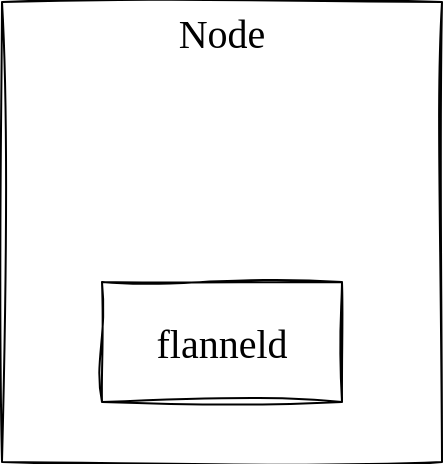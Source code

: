<mxfile version="21.4.0" type="device" pages="7">
  <diagram name="架构" id="Qq6ZzwY570p-7DFk9xJg">
    <mxGraphModel dx="1548" dy="902" grid="1" gridSize="10" guides="1" tooltips="1" connect="1" arrows="1" fold="1" page="1" pageScale="1" pageWidth="827" pageHeight="1169" math="0" shadow="0">
      <root>
        <mxCell id="0" />
        <mxCell id="1" parent="0" />
        <mxCell id="La98LX3dVYGdRkPp_nDb-3" value="" style="rounded=0;whiteSpace=wrap;html=1;sketch=1;hachureGap=4;jiggle=2;curveFitting=1;fontFamily=Lucida Console;fontSize=20;" parent="1" vertex="1">
          <mxGeometry x="300" y="290" width="220" height="230" as="geometry" />
        </mxCell>
        <mxCell id="La98LX3dVYGdRkPp_nDb-1" value="flanneld" style="rounded=0;whiteSpace=wrap;html=1;sketch=1;hachureGap=4;jiggle=2;curveFitting=1;fontFamily=Lucida Console;fontSize=20;" parent="1" vertex="1">
          <mxGeometry x="350" y="430" width="120" height="60" as="geometry" />
        </mxCell>
        <mxCell id="La98LX3dVYGdRkPp_nDb-5" value="Node" style="text;html=1;strokeColor=none;fillColor=none;align=center;verticalAlign=middle;whiteSpace=wrap;rounded=0;fontSize=20;fontFamily=Lucida Console;" parent="1" vertex="1">
          <mxGeometry x="380" y="290" width="60" height="30" as="geometry" />
        </mxCell>
      </root>
    </mxGraphModel>
  </diagram>
  <diagram id="axP8q2iL0dHuqroLyWfH" name="流程">
    <mxGraphModel dx="1290" dy="752" grid="1" gridSize="10" guides="1" tooltips="1" connect="1" arrows="1" fold="1" page="1" pageScale="1" pageWidth="827" pageHeight="1169" math="0" shadow="0">
      <root>
        <mxCell id="0" />
        <mxCell id="1" parent="0" />
        <mxCell id="VsFCqEUq7KCj-Eb5UiMd-3" value="" style="edgeStyle=orthogonalEdgeStyle;rounded=0;orthogonalLoop=1;jettySize=auto;html=1;fontFamily=Tahoma;sketch=1;curveFitting=1;jiggle=2;" edge="1" parent="1" source="Dw__mYFXAk05wQiQFMgV-1" target="Dw__mYFXAk05wQiQFMgV-2">
          <mxGeometry relative="1" as="geometry" />
        </mxCell>
        <mxCell id="Dw__mYFXAk05wQiQFMgV-1" value="&lt;font&gt;sn= newSubnetManager()&lt;/font&gt;" style="rounded=1;whiteSpace=wrap;html=1;hachureGap=4;fontFamily=Tahoma;fontSize=20;sketch=1;curveFitting=1;jiggle=2;" parent="1" vertex="1">
          <mxGeometry x="270" y="290" width="500" height="40" as="geometry" />
        </mxCell>
        <mxCell id="VsFCqEUq7KCj-Eb5UiMd-5" value="" style="edgeStyle=orthogonalEdgeStyle;rounded=0;orthogonalLoop=1;jettySize=auto;html=1;fontFamily=Tahoma;sketch=1;curveFitting=1;jiggle=2;" edge="1" parent="1" source="Dw__mYFXAk05wQiQFMgV-2" target="VsFCqEUq7KCj-Eb5UiMd-4">
          <mxGeometry relative="1" as="geometry" />
        </mxCell>
        <mxCell id="Dw__mYFXAk05wQiQFMgV-2" value="&lt;font&gt;bm = backend.NewManager(sn)&lt;/font&gt;" style="rounded=1;whiteSpace=wrap;html=1;hachureGap=4;fontFamily=Tahoma;fontSize=20;sketch=1;curveFitting=1;jiggle=2;" parent="1" vertex="1">
          <mxGeometry x="270" y="390" width="500" height="40" as="geometry" />
        </mxCell>
        <mxCell id="VsFCqEUq7KCj-Eb5UiMd-2" value="" style="edgeStyle=orthogonalEdgeStyle;rounded=0;orthogonalLoop=1;jettySize=auto;html=1;fontFamily=Tahoma;sketch=1;curveFitting=1;jiggle=2;" edge="1" parent="1" source="VsFCqEUq7KCj-Eb5UiMd-1" target="Dw__mYFXAk05wQiQFMgV-1">
          <mxGeometry relative="1" as="geometry" />
        </mxCell>
        <mxCell id="VsFCqEUq7KCj-Eb5UiMd-1" value="&lt;font&gt;main()&lt;/font&gt;" style="rounded=1;whiteSpace=wrap;html=1;hachureGap=4;fontFamily=Tahoma;fontSize=20;fillColor=#d5e8d4;strokeColor=#82b366;sketch=1;curveFitting=1;jiggle=2;" vertex="1" parent="1">
          <mxGeometry x="440" y="170" width="160" height="40" as="geometry" />
        </mxCell>
        <mxCell id="VsFCqEUq7KCj-Eb5UiMd-19" value="" style="edgeStyle=orthogonalEdgeStyle;rounded=0;orthogonalLoop=1;jettySize=auto;html=1;fontFamily=Tahoma;sketch=1;curveFitting=1;jiggle=2;" edge="1" parent="1" source="VsFCqEUq7KCj-Eb5UiMd-4" target="VsFCqEUq7KCj-Eb5UiMd-18">
          <mxGeometry relative="1" as="geometry" />
        </mxCell>
        <mxCell id="VsFCqEUq7KCj-Eb5UiMd-4" value="&lt;font&gt;be = bm.GetBackend(backendType)&lt;/font&gt;" style="rounded=1;whiteSpace=wrap;html=1;hachureGap=4;fontFamily=Tahoma;fontSize=20;sketch=1;curveFitting=1;jiggle=2;" vertex="1" parent="1">
          <mxGeometry x="270" y="510" width="500" height="40" as="geometry" />
        </mxCell>
        <mxCell id="VsFCqEUq7KCj-Eb5UiMd-21" value="" style="edgeStyle=orthogonalEdgeStyle;rounded=0;orthogonalLoop=1;jettySize=auto;html=1;dashed=1;fontFamily=Tahoma;sketch=1;curveFitting=1;jiggle=2;" edge="1" parent="1" source="VsFCqEUq7KCj-Eb5UiMd-18" target="VsFCqEUq7KCj-Eb5UiMd-20">
          <mxGeometry relative="1" as="geometry" />
        </mxCell>
        <mxCell id="VsFCqEUq7KCj-Eb5UiMd-18" value="&lt;font&gt;bn = be.RegisterNetwork(backendType)&lt;/font&gt;" style="rounded=1;whiteSpace=wrap;html=1;hachureGap=4;fontFamily=Tahoma;fontSize=20;sketch=1;curveFitting=1;jiggle=2;" vertex="1" parent="1">
          <mxGeometry x="270" y="630" width="500" height="40" as="geometry" />
        </mxCell>
        <mxCell id="VsFCqEUq7KCj-Eb5UiMd-28" value="" style="edgeStyle=orthogonalEdgeStyle;rounded=0;orthogonalLoop=1;jettySize=auto;html=1;fontFamily=Tahoma;sketch=1;curveFitting=1;jiggle=2;" edge="1" parent="1" source="VsFCqEUq7KCj-Eb5UiMd-20" target="VsFCqEUq7KCj-Eb5UiMd-27">
          <mxGeometry relative="1" as="geometry" />
        </mxCell>
        <mxCell id="VsFCqEUq7KCj-Eb5UiMd-20" value="&lt;font&gt;bn.Run()&lt;/font&gt;" style="rounded=1;whiteSpace=wrap;html=1;hachureGap=4;fontFamily=Tahoma;fontSize=20;fillColor=#dae8fc;strokeColor=#6c8ebf;sketch=1;curveFitting=1;jiggle=2;" vertex="1" parent="1">
          <mxGeometry x="270" y="750" width="500" height="40" as="geometry" />
        </mxCell>
        <mxCell id="VsFCqEUq7KCj-Eb5UiMd-27" value="&lt;font&gt;handleSubnetEvents&lt;/font&gt;" style="rounded=1;whiteSpace=wrap;html=1;hachureGap=4;fontFamily=Tahoma;fontSize=20;fillColor=#dae8fc;strokeColor=#6c8ebf;sketch=1;curveFitting=1;jiggle=2;" vertex="1" parent="1">
          <mxGeometry x="270" y="870" width="500" height="40" as="geometry" />
        </mxCell>
        <mxCell id="gCIWnBVX57ZnD2xR6ViQ-1" value="&lt;font&gt;AddARP&lt;/font&gt;" style="rounded=1;whiteSpace=wrap;html=1;hachureGap=4;fontFamily=Tahoma;fontSize=20;fillColor=#dae8fc;strokeColor=#6c8ebf;sketch=1;curveFitting=1;jiggle=2;" vertex="1" parent="1">
          <mxGeometry x="240" y="1010" width="130" height="40" as="geometry" />
        </mxCell>
        <mxCell id="YDFkUoDyODmhPxD8kvoS-1" value="&lt;font&gt;AddFDB&lt;/font&gt;" style="rounded=1;whiteSpace=wrap;html=1;hachureGap=4;fontFamily=Tahoma;fontSize=20;fillColor=#dae8fc;strokeColor=#6c8ebf;sketch=1;curveFitting=1;jiggle=2;" vertex="1" parent="1">
          <mxGeometry x="240" y="1080" width="130" height="40" as="geometry" />
        </mxCell>
        <mxCell id="iBt8P0pXyZ3PkiXTNyel-1" value="&lt;font&gt;RouteReplace&lt;/font&gt;" style="rounded=1;whiteSpace=wrap;html=1;hachureGap=4;fontFamily=Tahoma;fontSize=20;fillColor=#dae8fc;strokeColor=#6c8ebf;sketch=1;curveFitting=1;jiggle=2;" vertex="1" parent="1">
          <mxGeometry x="240" y="1150" width="130" height="40" as="geometry" />
        </mxCell>
      </root>
    </mxGraphModel>
  </diagram>
  <diagram id="jmxWDnivY7XDYvV1rQxf" name="flannel-class">
    <mxGraphModel dx="1237" dy="2372" grid="1" gridSize="10" guides="1" tooltips="1" connect="1" arrows="1" fold="1" page="1" pageScale="1" pageWidth="827" pageHeight="1169" math="0" shadow="0">
      <root>
        <mxCell id="0" />
        <mxCell id="1" parent="0" />
        <mxCell id="ZsFg8Ht5irSvjAskzNpD-1" value="" style="rounded=1;whiteSpace=wrap;html=1;fontFamily=Tahoma;fontSize=16;dashed=1;strokeWidth=2;fillColor=#f5f5f5;fontColor=#333333;strokeColor=#666666;" vertex="1" parent="1">
          <mxGeometry x="920" y="60" width="1610" height="870" as="geometry" />
        </mxCell>
        <mxCell id="ZsFg8Ht5irSvjAskzNpD-2" style="edgeStyle=orthogonalEdgeStyle;rounded=1;orthogonalLoop=1;jettySize=auto;html=1;exitX=0.5;exitY=1;exitDx=0;exitDy=0;" edge="1" parent="1" source="ZsFg8Ht5irSvjAskzNpD-4" target="ZsFg8Ht5irSvjAskzNpD-30">
          <mxGeometry relative="1" as="geometry" />
        </mxCell>
        <mxCell id="ZsFg8Ht5irSvjAskzNpD-3" value="&lt;b&gt;New&lt;/b&gt;" style="edgeLabel;html=1;align=center;verticalAlign=middle;resizable=0;points=[];rounded=1;" vertex="1" connectable="0" parent="ZsFg8Ht5irSvjAskzNpD-2">
          <mxGeometry x="-0.35" y="-1" relative="1" as="geometry">
            <mxPoint as="offset" />
          </mxGeometry>
        </mxCell>
        <mxCell id="ZsFg8Ht5irSvjAskzNpD-4" value="" style="rounded=1;whiteSpace=wrap;html=1;fontFamily=Tahoma;fontSize=16;" vertex="1" parent="1">
          <mxGeometry x="1310" y="-140" width="710" height="140" as="geometry" />
        </mxCell>
        <mxCell id="ZsFg8Ht5irSvjAskzNpD-5" value="&lt;font style=&quot;font-size: 16px;&quot;&gt;vxlan&lt;/font&gt;" style="rounded=1;whiteSpace=wrap;html=1;hachureGap=4;fontFamily=Tahoma;fontSize=16;fillColor=#dae8fc;strokeColor=#6c8ebf;" vertex="1" parent="1">
          <mxGeometry x="1360" y="-80" width="90" height="40" as="geometry" />
        </mxCell>
        <mxCell id="ZsFg8Ht5irSvjAskzNpD-6" value="&lt;font style=&quot;font-size: 16px;&quot;&gt;host-gw&lt;/font&gt;" style="rounded=1;whiteSpace=wrap;html=1;hachureGap=4;fontFamily=Tahoma;fontSize=16;fillColor=#fff2cc;strokeColor=#d6b656;" vertex="1" parent="1">
          <mxGeometry x="1539" y="-80" width="90" height="40" as="geometry" />
        </mxCell>
        <mxCell id="ZsFg8Ht5irSvjAskzNpD-7" value="&lt;font style=&quot;font-size: 16px;&quot;&gt;udp&lt;/font&gt;" style="rounded=1;whiteSpace=wrap;html=1;hachureGap=4;fontFamily=Tahoma;fontSize=16;fillColor=#f8cecc;strokeColor=#b85450;" vertex="1" parent="1">
          <mxGeometry x="1704" y="-80" width="90" height="40" as="geometry" />
        </mxCell>
        <mxCell id="ZsFg8Ht5irSvjAskzNpD-8" value="&lt;p style=&quot;margin:0px;margin-top:4px;text-align:center;&quot;&gt;&lt;i&gt;&amp;lt;&amp;lt;Interface&amp;gt;&amp;gt;&lt;/i&gt;&lt;br&gt;&lt;b&gt;Network&lt;/b&gt;&lt;/p&gt;&lt;hr size=&quot;1&quot;&gt;&lt;p style=&quot;margin:0px;margin-left:4px;&quot;&gt;+ Lease(): *lease.Lease&lt;/p&gt;&lt;p style=&quot;margin:0px;margin-left:4px;&quot;&gt;+ MTU(): int&lt;/p&gt;&lt;p style=&quot;margin:0px;margin-left:4px;&quot;&gt;&lt;span style=&quot;background-color: initial;&quot;&gt;+ Run(ctx context.Context)&lt;/span&gt;&lt;/p&gt;" style="verticalAlign=top;align=left;overflow=fill;fontSize=12;fontFamily=Tahoma;html=1;whiteSpace=wrap;rounded=1;" vertex="1" parent="1">
          <mxGeometry x="3060" y="140" width="190" height="100" as="geometry" />
        </mxCell>
        <mxCell id="ZsFg8Ht5irSvjAskzNpD-9" style="edgeStyle=orthogonalEdgeStyle;rounded=1;orthogonalLoop=1;jettySize=auto;html=1;exitX=0.5;exitY=0;exitDx=0;exitDy=0;entryX=0.5;entryY=1;entryDx=0;entryDy=0;fontFamily=Tahoma;" edge="1" parent="1" source="ZsFg8Ht5irSvjAskzNpD-11" target="ZsFg8Ht5irSvjAskzNpD-8">
          <mxGeometry relative="1" as="geometry" />
        </mxCell>
        <mxCell id="ZsFg8Ht5irSvjAskzNpD-11" value="vxlan.network" style="swimlane;fontStyle=1;align=center;verticalAlign=top;childLayout=stackLayout;horizontal=1;startSize=26;horizontalStack=0;resizeParent=1;resizeParentMax=0;resizeLast=0;collapsible=1;marginBottom=0;whiteSpace=wrap;html=1;fontFamily=Tahoma;rounded=1;" vertex="1" parent="1">
          <mxGeometry x="3030" y="490" width="250" height="138" as="geometry" />
        </mxCell>
        <mxCell id="ZsFg8Ht5irSvjAskzNpD-12" value="- dev:&amp;nbsp;vxlanDevice&lt;br&gt;-&amp;nbsp;subnetMgr: subnet.Manager&lt;br&gt;+ backend.SimpleNetwork" style="text;strokeColor=none;fillColor=none;align=left;verticalAlign=top;spacingLeft=4;spacingRight=4;overflow=hidden;rotatable=0;points=[[0,0.5],[1,0.5]];portConstraint=eastwest;whiteSpace=wrap;html=1;fontFamily=Tahoma;rounded=1;" vertex="1" parent="ZsFg8Ht5irSvjAskzNpD-11">
          <mxGeometry y="26" width="250" height="44" as="geometry" />
        </mxCell>
        <mxCell id="ZsFg8Ht5irSvjAskzNpD-13" value="" style="line;strokeWidth=1;fillColor=none;align=left;verticalAlign=middle;spacingTop=-1;spacingLeft=3;spacingRight=3;rotatable=0;labelPosition=right;points=[];portConstraint=eastwest;strokeColor=inherit;fontFamily=Tahoma;rounded=1;" vertex="1" parent="ZsFg8Ht5irSvjAskzNpD-11">
          <mxGeometry y="70" width="250" height="8" as="geometry" />
        </mxCell>
        <mxCell id="ZsFg8Ht5irSvjAskzNpD-14" value="-&amp;nbsp;handleSubnetEvents()" style="text;strokeColor=none;fillColor=none;align=left;verticalAlign=top;spacingLeft=4;spacingRight=4;overflow=hidden;rotatable=0;points=[[0,0.5],[1,0.5]];portConstraint=eastwest;whiteSpace=wrap;html=1;fontFamily=Tahoma;rounded=1;" vertex="1" parent="ZsFg8Ht5irSvjAskzNpD-11">
          <mxGeometry y="78" width="250" height="60" as="geometry" />
        </mxCell>
        <mxCell id="ZsFg8Ht5irSvjAskzNpD-15" value="&lt;b style=&quot;font-size: 16px;&quot;&gt;constructor =&amp;nbsp;&lt;/b&gt;map[string]BackendCtor" style="text;html=1;strokeColor=none;fillColor=none;align=center;verticalAlign=middle;whiteSpace=wrap;rounded=1;fontFamily=Tahoma;fontSize=16;" vertex="1" parent="1">
          <mxGeometry x="1515" y="-130" width="330" height="30" as="geometry" />
        </mxCell>
        <mxCell id="ZsFg8Ht5irSvjAskzNpD-16" value="&lt;p style=&quot;margin:0px;margin-top:4px;text-align:center;&quot;&gt;&lt;i&gt;&amp;lt;&amp;lt;Interface&amp;gt;&amp;gt;&lt;/i&gt;&lt;br&gt;&lt;b&gt;subnet.Manager&lt;/b&gt;&lt;/p&gt;&lt;hr size=&quot;1&quot;&gt;&lt;p style=&quot;margin:0px;margin-left:4px;&quot;&gt;+ WatchLease(receiver []chan)&lt;/p&gt;&lt;p style=&quot;margin:0px;margin-left:4px;&quot;&gt;+ WatchLeases(receiver []chan)&lt;/p&gt;" style="verticalAlign=top;align=left;overflow=fill;fontSize=12;fontFamily=Tahoma;html=1;whiteSpace=wrap;rounded=1;" vertex="1" parent="1">
          <mxGeometry x="1615" y="520" width="260" height="100" as="geometry" />
        </mxCell>
        <mxCell id="ZsFg8Ht5irSvjAskzNpD-17" style="edgeStyle=orthogonalEdgeStyle;rounded=1;orthogonalLoop=1;jettySize=auto;html=1;exitX=0.5;exitY=0;exitDx=0;exitDy=0;entryX=0.5;entryY=1;entryDx=0;entryDy=0;" edge="1" parent="1" source="ZsFg8Ht5irSvjAskzNpD-18" target="ZsFg8Ht5irSvjAskzNpD-16">
          <mxGeometry relative="1" as="geometry" />
        </mxCell>
        <mxCell id="ZsFg8Ht5irSvjAskzNpD-18" value="LocalManager" style="swimlane;fontStyle=1;align=center;verticalAlign=top;childLayout=stackLayout;horizontal=1;startSize=26;horizontalStack=0;resizeParent=1;resizeParentMax=0;resizeLast=0;collapsible=1;marginBottom=0;whiteSpace=wrap;html=1;fontFamily=Tahoma;rounded=1;" vertex="1" parent="1">
          <mxGeometry x="1450" y="700" width="250" height="138" as="geometry" />
        </mxCell>
        <mxCell id="ZsFg8Ht5irSvjAskzNpD-19" value="- dev:&amp;nbsp;vxlanDevice&lt;br&gt;-&amp;nbsp;subnetMgr: subnet.Manager" style="text;strokeColor=none;fillColor=none;align=left;verticalAlign=top;spacingLeft=4;spacingRight=4;overflow=hidden;rotatable=0;points=[[0,0.5],[1,0.5]];portConstraint=eastwest;whiteSpace=wrap;html=1;fontFamily=Tahoma;rounded=1;" vertex="1" parent="ZsFg8Ht5irSvjAskzNpD-18">
          <mxGeometry y="26" width="250" height="44" as="geometry" />
        </mxCell>
        <mxCell id="ZsFg8Ht5irSvjAskzNpD-20" value="" style="line;strokeWidth=1;fillColor=none;align=left;verticalAlign=middle;spacingTop=-1;spacingLeft=3;spacingRight=3;rotatable=0;labelPosition=right;points=[];portConstraint=eastwest;strokeColor=inherit;fontFamily=Tahoma;rounded=1;" vertex="1" parent="ZsFg8Ht5irSvjAskzNpD-18">
          <mxGeometry y="70" width="250" height="8" as="geometry" />
        </mxCell>
        <mxCell id="ZsFg8Ht5irSvjAskzNpD-21" value="-&amp;nbsp;handleSubnetEvents()" style="text;strokeColor=none;fillColor=none;align=left;verticalAlign=top;spacingLeft=4;spacingRight=4;overflow=hidden;rotatable=0;points=[[0,0.5],[1,0.5]];portConstraint=eastwest;whiteSpace=wrap;html=1;fontFamily=Tahoma;rounded=1;" vertex="1" parent="ZsFg8Ht5irSvjAskzNpD-18">
          <mxGeometry y="78" width="250" height="60" as="geometry" />
        </mxCell>
        <mxCell id="ZsFg8Ht5irSvjAskzNpD-22" style="edgeStyle=orthogonalEdgeStyle;rounded=1;orthogonalLoop=1;jettySize=auto;html=1;exitX=0.5;exitY=0;exitDx=0;exitDy=0;" edge="1" parent="1" source="ZsFg8Ht5irSvjAskzNpD-23">
          <mxGeometry relative="1" as="geometry">
            <mxPoint x="1745" y="620" as="targetPoint" />
          </mxGeometry>
        </mxCell>
        <mxCell id="ZsFg8Ht5irSvjAskzNpD-23" value="kubeSubnetManager" style="swimlane;fontStyle=1;align=center;verticalAlign=top;childLayout=stackLayout;horizontal=1;startSize=26;horizontalStack=0;resizeParent=1;resizeParentMax=0;resizeLast=0;collapsible=1;marginBottom=0;whiteSpace=wrap;html=1;fontFamily=Tahoma;rounded=1;" vertex="1" parent="1">
          <mxGeometry x="1785" y="700" width="250" height="138" as="geometry" />
        </mxCell>
        <mxCell id="ZsFg8Ht5irSvjAskzNpD-24" value="- dev:&amp;nbsp;vxlanDevice&lt;br&gt;-&amp;nbsp;subnetMgr: subnet.Manager" style="text;strokeColor=none;fillColor=none;align=left;verticalAlign=top;spacingLeft=4;spacingRight=4;overflow=hidden;rotatable=0;points=[[0,0.5],[1,0.5]];portConstraint=eastwest;whiteSpace=wrap;html=1;fontFamily=Tahoma;rounded=1;" vertex="1" parent="ZsFg8Ht5irSvjAskzNpD-23">
          <mxGeometry y="26" width="250" height="44" as="geometry" />
        </mxCell>
        <mxCell id="ZsFg8Ht5irSvjAskzNpD-25" value="" style="line;strokeWidth=1;fillColor=none;align=left;verticalAlign=middle;spacingTop=-1;spacingLeft=3;spacingRight=3;rotatable=0;labelPosition=right;points=[];portConstraint=eastwest;strokeColor=inherit;fontFamily=Tahoma;rounded=1;" vertex="1" parent="ZsFg8Ht5irSvjAskzNpD-23">
          <mxGeometry y="70" width="250" height="8" as="geometry" />
        </mxCell>
        <mxCell id="ZsFg8Ht5irSvjAskzNpD-26" value="-&amp;nbsp;handleSubnetEvents()" style="text;strokeColor=none;fillColor=none;align=left;verticalAlign=top;spacingLeft=4;spacingRight=4;overflow=hidden;rotatable=0;points=[[0,0.5],[1,0.5]];portConstraint=eastwest;whiteSpace=wrap;html=1;fontFamily=Tahoma;rounded=1;" vertex="1" parent="ZsFg8Ht5irSvjAskzNpD-23">
          <mxGeometry y="78" width="250" height="60" as="geometry" />
        </mxCell>
        <mxCell id="ZsFg8Ht5irSvjAskzNpD-27" style="edgeStyle=orthogonalEdgeStyle;rounded=1;orthogonalLoop=1;jettySize=auto;html=1;exitX=1;exitY=0.75;exitDx=0;exitDy=0;entryX=0;entryY=0.25;entryDx=0;entryDy=0;" edge="1" parent="1" source="ZsFg8Ht5irSvjAskzNpD-30" target="ZsFg8Ht5irSvjAskzNpD-8">
          <mxGeometry relative="1" as="geometry" />
        </mxCell>
        <mxCell id="ZsFg8Ht5irSvjAskzNpD-28" value="&lt;b&gt;&lt;font style=&quot;font-size: 14px;&quot;&gt;RegisterNetwork 实例出真正处理网络的后端&lt;/font&gt;&lt;/b&gt;" style="edgeLabel;html=1;align=center;verticalAlign=middle;resizable=0;points=[];rounded=1;" vertex="1" connectable="0" parent="ZsFg8Ht5irSvjAskzNpD-27">
          <mxGeometry x="-0.051" y="-1" relative="1" as="geometry">
            <mxPoint as="offset" />
          </mxGeometry>
        </mxCell>
        <mxCell id="ZsFg8Ht5irSvjAskzNpD-29" value="&lt;b&gt;&lt;font style=&quot;font-size: 16px;&quot;&gt;监听Node节点变化，获取全量及增量的事件&lt;/font&gt;&lt;/b&gt;" style="edgeLabel;html=1;align=center;verticalAlign=middle;resizable=0;points=[];rounded=1;" vertex="1" connectable="0" parent="ZsFg8Ht5irSvjAskzNpD-27">
          <mxGeometry x="-0.051" y="-1" relative="1" as="geometry">
            <mxPoint x="-626" y="739" as="offset" />
          </mxGeometry>
        </mxCell>
        <mxCell id="ZsFg8Ht5irSvjAskzNpD-30" value="&lt;p style=&quot;margin:0px;margin-top:4px;text-align:center;&quot;&gt;&lt;i&gt;&amp;lt;&amp;lt;Interface&amp;gt;&amp;gt;&lt;/i&gt;&lt;br&gt;&lt;b&gt;backend.Backend&lt;/b&gt;&lt;/p&gt;&lt;hr size=&quot;1&quot;&gt;&lt;p style=&quot;margin:0px;margin-left:4px;&quot;&gt;+ RegisterNetwork(ctx context.Context, wg *sync.WaitGroup, config *subnet.Config) (Network, error)&lt;br&gt;&lt;/p&gt;" style="verticalAlign=top;align=left;overflow=fill;fontSize=12;fontFamily=Tahoma;html=1;whiteSpace=wrap;rounded=1;" vertex="1" parent="1">
          <mxGeometry x="1384" y="100" width="560" height="80" as="geometry" />
        </mxCell>
        <mxCell id="ZsFg8Ht5irSvjAskzNpD-31" style="edgeStyle=orthogonalEdgeStyle;rounded=1;orthogonalLoop=1;jettySize=auto;html=1;exitX=0.5;exitY=0;exitDx=0;exitDy=0;entryX=0.5;entryY=1;entryDx=0;entryDy=0;" edge="1" parent="1" source="ZsFg8Ht5irSvjAskzNpD-32" target="ZsFg8Ht5irSvjAskzNpD-30">
          <mxGeometry relative="1" as="geometry" />
        </mxCell>
        <mxCell id="ZsFg8Ht5irSvjAskzNpD-32" value="VXLANBackend" style="swimlane;fontStyle=1;align=center;verticalAlign=top;childLayout=stackLayout;horizontal=1;startSize=26;horizontalStack=0;resizeParent=1;resizeParentMax=0;resizeLast=0;collapsible=1;marginBottom=0;whiteSpace=wrap;html=1;fontFamily=Tahoma;fillColor=#dae8fc;strokeColor=#6c8ebf;rounded=1;" vertex="1" parent="1">
          <mxGeometry x="1060" y="260" width="250" height="110" as="geometry" />
        </mxCell>
        <mxCell id="ZsFg8Ht5irSvjAskzNpD-33" value="&lt;div&gt;- subnetMgr : subnet.Manager&lt;/div&gt;&lt;div&gt;- extIface :&amp;nbsp; *backend.ExternalInterface&lt;/div&gt;" style="text;strokeColor=none;fillColor=none;align=left;verticalAlign=top;spacingLeft=4;spacingRight=4;overflow=hidden;rotatable=0;points=[[0,0.5],[1,0.5]];portConstraint=eastwest;whiteSpace=wrap;html=1;fontFamily=Tahoma;rounded=1;" vertex="1" parent="ZsFg8Ht5irSvjAskzNpD-32">
          <mxGeometry y="26" width="250" height="44" as="geometry" />
        </mxCell>
        <mxCell id="ZsFg8Ht5irSvjAskzNpD-34" value="" style="line;strokeWidth=1;fillColor=none;align=left;verticalAlign=middle;spacingTop=-1;spacingLeft=3;spacingRight=3;rotatable=0;labelPosition=right;points=[];portConstraint=eastwest;strokeColor=inherit;fontFamily=Tahoma;rounded=1;" vertex="1" parent="ZsFg8Ht5irSvjAskzNpD-32">
          <mxGeometry y="70" width="250" height="8" as="geometry" />
        </mxCell>
        <mxCell id="ZsFg8Ht5irSvjAskzNpD-35" value="+ RegisterNetwork()" style="text;strokeColor=none;fillColor=none;align=left;verticalAlign=top;spacingLeft=4;spacingRight=4;overflow=hidden;rotatable=0;points=[[0,0.5],[1,0.5]];portConstraint=eastwest;whiteSpace=wrap;html=1;fontFamily=Tahoma;rounded=1;" vertex="1" parent="ZsFg8Ht5irSvjAskzNpD-32">
          <mxGeometry y="78" width="250" height="32" as="geometry" />
        </mxCell>
        <mxCell id="ZsFg8Ht5irSvjAskzNpD-36" style="edgeStyle=orthogonalEdgeStyle;rounded=1;orthogonalLoop=1;jettySize=auto;html=1;exitX=0.5;exitY=0;exitDx=0;exitDy=0;entryX=0.5;entryY=1;entryDx=0;entryDy=0;" edge="1" parent="1" source="ZsFg8Ht5irSvjAskzNpD-37" target="ZsFg8Ht5irSvjAskzNpD-30">
          <mxGeometry relative="1" as="geometry" />
        </mxCell>
        <mxCell id="ZsFg8Ht5irSvjAskzNpD-37" value="HostgwBackend" style="swimlane;fontStyle=1;align=center;verticalAlign=top;childLayout=stackLayout;horizontal=1;startSize=26;horizontalStack=0;resizeParent=1;resizeParentMax=0;resizeLast=0;collapsible=1;marginBottom=0;whiteSpace=wrap;html=1;fontFamily=Tahoma;fillColor=#fff2cc;strokeColor=#d6b656;rounded=1;" vertex="1" parent="1">
          <mxGeometry x="1414" y="260" width="250" height="110" as="geometry" />
        </mxCell>
        <mxCell id="ZsFg8Ht5irSvjAskzNpD-38" value="&lt;div&gt;- subnetMgr : subnet.Manager&lt;/div&gt;&lt;div&gt;- extIface :&amp;nbsp; *backend.ExternalInterface&lt;/div&gt;" style="text;strokeColor=none;fillColor=none;align=left;verticalAlign=top;spacingLeft=4;spacingRight=4;overflow=hidden;rotatable=0;points=[[0,0.5],[1,0.5]];portConstraint=eastwest;whiteSpace=wrap;html=1;fontFamily=Tahoma;rounded=1;" vertex="1" parent="ZsFg8Ht5irSvjAskzNpD-37">
          <mxGeometry y="26" width="250" height="44" as="geometry" />
        </mxCell>
        <mxCell id="ZsFg8Ht5irSvjAskzNpD-39" value="" style="line;strokeWidth=1;fillColor=none;align=left;verticalAlign=middle;spacingTop=-1;spacingLeft=3;spacingRight=3;rotatable=0;labelPosition=right;points=[];portConstraint=eastwest;strokeColor=inherit;fontFamily=Tahoma;rounded=1;" vertex="1" parent="ZsFg8Ht5irSvjAskzNpD-37">
          <mxGeometry y="70" width="250" height="8" as="geometry" />
        </mxCell>
        <mxCell id="ZsFg8Ht5irSvjAskzNpD-40" value="+ RegisterNetwork()" style="text;strokeColor=none;fillColor=none;align=left;verticalAlign=top;spacingLeft=4;spacingRight=4;overflow=hidden;rotatable=0;points=[[0,0.5],[1,0.5]];portConstraint=eastwest;whiteSpace=wrap;html=1;fontFamily=Tahoma;rounded=1;" vertex="1" parent="ZsFg8Ht5irSvjAskzNpD-37">
          <mxGeometry y="78" width="250" height="32" as="geometry" />
        </mxCell>
        <mxCell id="ZsFg8Ht5irSvjAskzNpD-41" style="edgeStyle=orthogonalEdgeStyle;rounded=1;orthogonalLoop=1;jettySize=auto;html=1;exitX=0.5;exitY=0;exitDx=0;exitDy=0;entryX=0.5;entryY=1;entryDx=0;entryDy=0;" edge="1" parent="1" source="ZsFg8Ht5irSvjAskzNpD-42" target="ZsFg8Ht5irSvjAskzNpD-30">
          <mxGeometry relative="1" as="geometry" />
        </mxCell>
        <mxCell id="ZsFg8Ht5irSvjAskzNpD-42" value="UdpBackend" style="swimlane;fontStyle=1;align=center;verticalAlign=top;childLayout=stackLayout;horizontal=1;startSize=26;horizontalStack=0;resizeParent=1;resizeParentMax=0;resizeLast=0;collapsible=1;marginBottom=0;whiteSpace=wrap;html=1;fontFamily=Tahoma;fillColor=#f8cecc;strokeColor=#b85450;rounded=1;" vertex="1" parent="1">
          <mxGeometry x="1724" y="260" width="250" height="110" as="geometry" />
        </mxCell>
        <mxCell id="ZsFg8Ht5irSvjAskzNpD-43" value="&lt;div&gt;- subnetMgr : subnet.Manager&lt;/div&gt;&lt;div&gt;- extIface :&amp;nbsp; *backend.ExternalInterface&lt;/div&gt;" style="text;strokeColor=none;fillColor=none;align=left;verticalAlign=top;spacingLeft=4;spacingRight=4;overflow=hidden;rotatable=0;points=[[0,0.5],[1,0.5]];portConstraint=eastwest;whiteSpace=wrap;html=1;fontFamily=Tahoma;rounded=1;" vertex="1" parent="ZsFg8Ht5irSvjAskzNpD-42">
          <mxGeometry y="26" width="250" height="44" as="geometry" />
        </mxCell>
        <mxCell id="ZsFg8Ht5irSvjAskzNpD-44" value="" style="line;strokeWidth=1;fillColor=none;align=left;verticalAlign=middle;spacingTop=-1;spacingLeft=3;spacingRight=3;rotatable=0;labelPosition=right;points=[];portConstraint=eastwest;strokeColor=inherit;fontFamily=Tahoma;rounded=1;" vertex="1" parent="ZsFg8Ht5irSvjAskzNpD-42">
          <mxGeometry y="70" width="250" height="8" as="geometry" />
        </mxCell>
        <mxCell id="ZsFg8Ht5irSvjAskzNpD-45" value="+ RegisterNetwork()" style="text;strokeColor=none;fillColor=none;align=left;verticalAlign=top;spacingLeft=4;spacingRight=4;overflow=hidden;rotatable=0;points=[[0,0.5],[1,0.5]];portConstraint=eastwest;whiteSpace=wrap;html=1;fontFamily=Tahoma;rounded=1;" vertex="1" parent="ZsFg8Ht5irSvjAskzNpD-42">
          <mxGeometry y="78" width="250" height="32" as="geometry" />
        </mxCell>
        <mxCell id="ZsFg8Ht5irSvjAskzNpD-46" style="edgeStyle=orthogonalEdgeStyle;rounded=1;orthogonalLoop=1;jettySize=auto;html=1;exitX=0.5;exitY=0;exitDx=0;exitDy=0;entryX=0.5;entryY=1;entryDx=0;entryDy=0;" edge="1" parent="1" source="ZsFg8Ht5irSvjAskzNpD-48" target="ZsFg8Ht5irSvjAskzNpD-30">
          <mxGeometry relative="1" as="geometry" />
        </mxCell>
        <mxCell id="ZsFg8Ht5irSvjAskzNpD-47" value="implement" style="edgeLabel;html=1;align=center;verticalAlign=middle;resizable=0;points=[];rounded=1;" vertex="1" connectable="0" parent="ZsFg8Ht5irSvjAskzNpD-46">
          <mxGeometry x="0.882" y="-2" relative="1" as="geometry">
            <mxPoint as="offset" />
          </mxGeometry>
        </mxCell>
        <mxCell id="ZsFg8Ht5irSvjAskzNpD-48" value="TencentVpcBackend" style="swimlane;fontStyle=1;align=center;verticalAlign=top;childLayout=stackLayout;horizontal=1;startSize=26;horizontalStack=0;resizeParent=1;resizeParentMax=0;resizeLast=0;collapsible=1;marginBottom=0;whiteSpace=wrap;html=1;fontFamily=Tahoma;fillColor=#e1d5e7;strokeColor=#9673a6;rounded=1;" vertex="1" parent="1">
          <mxGeometry x="2100" y="260" width="250" height="110" as="geometry" />
        </mxCell>
        <mxCell id="ZsFg8Ht5irSvjAskzNpD-49" value="&lt;div&gt;- subnetMgr : subnet.Manager&lt;/div&gt;&lt;div&gt;- extIface :&amp;nbsp; *backend.ExternalInterface&lt;/div&gt;" style="text;strokeColor=none;fillColor=none;align=left;verticalAlign=top;spacingLeft=4;spacingRight=4;overflow=hidden;rotatable=0;points=[[0,0.5],[1,0.5]];portConstraint=eastwest;whiteSpace=wrap;html=1;fontFamily=Tahoma;rounded=1;" vertex="1" parent="ZsFg8Ht5irSvjAskzNpD-48">
          <mxGeometry y="26" width="250" height="44" as="geometry" />
        </mxCell>
        <mxCell id="ZsFg8Ht5irSvjAskzNpD-50" value="" style="line;strokeWidth=1;fillColor=none;align=left;verticalAlign=middle;spacingTop=-1;spacingLeft=3;spacingRight=3;rotatable=0;labelPosition=right;points=[];portConstraint=eastwest;strokeColor=inherit;fontFamily=Tahoma;rounded=1;" vertex="1" parent="ZsFg8Ht5irSvjAskzNpD-48">
          <mxGeometry y="70" width="250" height="8" as="geometry" />
        </mxCell>
        <mxCell id="ZsFg8Ht5irSvjAskzNpD-51" value="+ RegisterNetwork()" style="text;strokeColor=none;fillColor=none;align=left;verticalAlign=top;spacingLeft=4;spacingRight=4;overflow=hidden;rotatable=0;points=[[0,0.5],[1,0.5]];portConstraint=eastwest;whiteSpace=wrap;html=1;fontFamily=Tahoma;rounded=1;" vertex="1" parent="ZsFg8Ht5irSvjAskzNpD-48">
          <mxGeometry y="78" width="250" height="32" as="geometry" />
        </mxCell>
        <mxCell id="ZsFg8Ht5irSvjAskzNpD-52" style="edgeStyle=orthogonalEdgeStyle;rounded=1;orthogonalLoop=1;jettySize=auto;html=1;exitX=0.5;exitY=1;exitDx=0;exitDy=0;entryX=0.5;entryY=0;entryDx=0;entryDy=0;" edge="1" parent="1" source="ZsFg8Ht5irSvjAskzNpD-53" target="ZsFg8Ht5irSvjAskzNpD-4">
          <mxGeometry relative="1" as="geometry" />
        </mxCell>
        <mxCell id="ZsFg8Ht5irSvjAskzNpD-53" value="&lt;p style=&quot;margin:0px;margin-top:4px;text-align:center;&quot;&gt;&lt;i&gt;&amp;lt;&amp;lt;Interface&amp;gt;&amp;gt;&lt;/i&gt;&lt;br&gt;&lt;b&gt;backend.Manager&lt;/b&gt;&lt;/p&gt;&lt;hr size=&quot;1&quot;&gt;&lt;p style=&quot;margin:0px;margin-left:4px;&quot;&gt;+ GetBackend(backendType string) (Backend, error)&lt;br&gt;&lt;/p&gt;" style="verticalAlign=top;align=left;overflow=fill;fontSize=12;fontFamily=Tahoma;html=1;whiteSpace=wrap;rounded=1;" vertex="1" parent="1">
          <mxGeometry x="1515" y="-290" width="300" height="80" as="geometry" />
        </mxCell>
        <mxCell id="ZsFg8Ht5irSvjAskzNpD-54" value="&lt;font style=&quot;font-size: 16px;&quot;&gt;tencent-vpc&lt;/font&gt;" style="rounded=1;whiteSpace=wrap;html=1;hachureGap=4;fontFamily=Tahoma;fontSize=16;fillColor=#e1d5e7;strokeColor=#9673a6;" vertex="1" parent="1">
          <mxGeometry x="1874" y="-80" width="90" height="40" as="geometry" />
        </mxCell>
        <mxCell id="ZsFg8Ht5irSvjAskzNpD-55" style="edgeStyle=orthogonalEdgeStyle;rounded=1;orthogonalLoop=1;jettySize=auto;html=1;exitX=0;exitY=0.5;exitDx=0;exitDy=0;entryX=0;entryY=0.25;entryDx=0;entryDy=0;" edge="1" parent="1" source="ZsFg8Ht5irSvjAskzNpD-33" target="ZsFg8Ht5irSvjAskzNpD-16">
          <mxGeometry relative="1" as="geometry">
            <Array as="points">
              <mxPoint x="1010" y="308" />
              <mxPoint x="1010" y="545" />
            </Array>
          </mxGeometry>
        </mxCell>
        <mxCell id="ZsFg8Ht5irSvjAskzNpD-56" value="use" style="edgeLabel;html=1;align=center;verticalAlign=middle;resizable=0;points=[];rounded=1;" vertex="1" connectable="0" parent="ZsFg8Ht5irSvjAskzNpD-55">
          <mxGeometry x="-0.749" y="3" relative="1" as="geometry">
            <mxPoint as="offset" />
          </mxGeometry>
        </mxCell>
        <mxCell id="ZsFg8Ht5irSvjAskzNpD-57" style="edgeStyle=orthogonalEdgeStyle;rounded=1;orthogonalLoop=1;jettySize=auto;html=1;exitX=0;exitY=0.5;exitDx=0;exitDy=0;" edge="1" parent="1" source="ZsFg8Ht5irSvjAskzNpD-38" target="ZsFg8Ht5irSvjAskzNpD-16">
          <mxGeometry relative="1" as="geometry" />
        </mxCell>
        <mxCell id="ZsFg8Ht5irSvjAskzNpD-58" value="use" style="edgeLabel;html=1;align=center;verticalAlign=middle;resizable=0;points=[];rounded=1;" vertex="1" connectable="0" parent="ZsFg8Ht5irSvjAskzNpD-57">
          <mxGeometry x="-0.777" relative="1" as="geometry">
            <mxPoint as="offset" />
          </mxGeometry>
        </mxCell>
        <mxCell id="ZsFg8Ht5irSvjAskzNpD-59" style="edgeStyle=orthogonalEdgeStyle;rounded=1;orthogonalLoop=1;jettySize=auto;html=1;exitX=1;exitY=0.5;exitDx=0;exitDy=0;entryX=0.5;entryY=0;entryDx=0;entryDy=0;" edge="1" parent="1" source="ZsFg8Ht5irSvjAskzNpD-43" target="ZsFg8Ht5irSvjAskzNpD-16">
          <mxGeometry relative="1" as="geometry">
            <Array as="points">
              <mxPoint x="2010" y="308" />
              <mxPoint x="2010" y="425" />
              <mxPoint x="1745" y="425" />
            </Array>
          </mxGeometry>
        </mxCell>
        <mxCell id="ZsFg8Ht5irSvjAskzNpD-60" value="use" style="edgeLabel;html=1;align=center;verticalAlign=middle;resizable=0;points=[];rounded=1;" vertex="1" connectable="0" parent="ZsFg8Ht5irSvjAskzNpD-59">
          <mxGeometry x="-0.736" y="1" relative="1" as="geometry">
            <mxPoint as="offset" />
          </mxGeometry>
        </mxCell>
        <mxCell id="ZsFg8Ht5irSvjAskzNpD-61" style="edgeStyle=orthogonalEdgeStyle;rounded=1;orthogonalLoop=1;jettySize=auto;html=1;exitX=1;exitY=0.5;exitDx=0;exitDy=0;entryX=1;entryY=0.25;entryDx=0;entryDy=0;" edge="1" parent="1" source="ZsFg8Ht5irSvjAskzNpD-49" target="ZsFg8Ht5irSvjAskzNpD-16">
          <mxGeometry relative="1" as="geometry" />
        </mxCell>
        <mxCell id="ZsFg8Ht5irSvjAskzNpD-62" value="use" style="edgeLabel;html=1;align=center;verticalAlign=middle;resizable=0;points=[];rounded=1;" vertex="1" connectable="0" parent="ZsFg8Ht5irSvjAskzNpD-61">
          <mxGeometry x="-0.859" y="3" relative="1" as="geometry">
            <mxPoint as="offset" />
          </mxGeometry>
        </mxCell>
        <mxCell id="tJ1Du9wvxMG25DGcQ_pc-3" style="edgeStyle=orthogonalEdgeStyle;rounded=1;hachureGap=4;orthogonalLoop=1;jettySize=auto;html=1;exitX=0.5;exitY=0;exitDx=0;exitDy=0;fontFamily=Architects Daughter;fontSource=https%3A%2F%2Ffonts.googleapis.com%2Fcss%3Ffamily%3DArchitects%2BDaughter;fontSize=16;" edge="1" parent="1" source="ZsFg8Ht5irSvjAskzNpD-63" target="ZsFg8Ht5irSvjAskzNpD-8">
          <mxGeometry relative="1" as="geometry" />
        </mxCell>
        <mxCell id="ZsFg8Ht5irSvjAskzNpD-63" value="backend.SimpleNetwork" style="swimlane;fontStyle=1;align=center;verticalAlign=top;childLayout=stackLayout;horizontal=1;startSize=26;horizontalStack=0;resizeParent=1;resizeParentMax=0;resizeLast=0;collapsible=1;marginBottom=0;whiteSpace=wrap;html=1;fontFamily=Tahoma;rounded=1;" vertex="1" parent="1">
          <mxGeometry x="2700" y="490" width="250" height="78" as="geometry" />
        </mxCell>
        <mxCell id="ZsFg8Ht5irSvjAskzNpD-64" value="&lt;div&gt;&lt;span style=&quot;white-space: pre;&quot;&gt;+ &lt;/span&gt;SubnetLease *lease.Lease&lt;/div&gt;&lt;div&gt;&lt;span style=&quot;&quot;&gt;&lt;span style=&quot;white-space: pre;&quot;&gt;+ &lt;/span&gt;&lt;/span&gt;ExtIface&amp;nbsp; &amp;nbsp; *ExternalInterface&lt;/div&gt;" style="text;strokeColor=none;fillColor=none;align=left;verticalAlign=top;spacingLeft=4;spacingRight=4;overflow=hidden;rotatable=0;points=[[0,0.5],[1,0.5]];portConstraint=eastwest;whiteSpace=wrap;html=1;fontFamily=Tahoma;rounded=1;" vertex="1" parent="ZsFg8Ht5irSvjAskzNpD-63">
          <mxGeometry y="26" width="250" height="44" as="geometry" />
        </mxCell>
        <mxCell id="ZsFg8Ht5irSvjAskzNpD-65" value="" style="line;strokeWidth=1;fillColor=none;align=left;verticalAlign=middle;spacingTop=-1;spacingLeft=3;spacingRight=3;rotatable=0;labelPosition=right;points=[];portConstraint=eastwest;strokeColor=inherit;fontFamily=Tahoma;rounded=1;" vertex="1" parent="ZsFg8Ht5irSvjAskzNpD-63">
          <mxGeometry y="70" width="250" height="8" as="geometry" />
        </mxCell>
        <mxCell id="tJ1Du9wvxMG25DGcQ_pc-1" style="edgeStyle=orthogonalEdgeStyle;rounded=1;hachureGap=4;orthogonalLoop=1;jettySize=auto;html=1;exitX=0.5;exitY=0;exitDx=0;exitDy=0;fontFamily=Architects Daughter;fontSource=https%3A%2F%2Ffonts.googleapis.com%2Fcss%3Ffamily%3DArchitects%2BDaughter;fontSize=16;" edge="1" parent="1" source="ZsFg8Ht5irSvjAskzNpD-66" target="ZsFg8Ht5irSvjAskzNpD-8">
          <mxGeometry relative="1" as="geometry" />
        </mxCell>
        <mxCell id="ZsFg8Ht5irSvjAskzNpD-66" value="backend.RouteNetwork" style="swimlane;fontStyle=1;align=center;verticalAlign=top;childLayout=stackLayout;horizontal=1;startSize=26;horizontalStack=0;resizeParent=1;resizeParentMax=0;resizeLast=0;collapsible=1;marginBottom=0;whiteSpace=wrap;html=1;fontFamily=Tahoma;rounded=1;" vertex="1" parent="1">
          <mxGeometry x="3320" y="490" width="250" height="138" as="geometry" />
        </mxCell>
        <mxCell id="ZsFg8Ht5irSvjAskzNpD-67" value="+&amp;nbsp;backend.SimpleNetwork" style="text;strokeColor=none;fillColor=none;align=left;verticalAlign=top;spacingLeft=4;spacingRight=4;overflow=hidden;rotatable=0;points=[[0,0.5],[1,0.5]];portConstraint=eastwest;whiteSpace=wrap;html=1;fontFamily=Tahoma;rounded=1;" vertex="1" parent="ZsFg8Ht5irSvjAskzNpD-66">
          <mxGeometry y="26" width="250" height="44" as="geometry" />
        </mxCell>
        <mxCell id="ZsFg8Ht5irSvjAskzNpD-68" value="" style="line;strokeWidth=1;fillColor=none;align=left;verticalAlign=middle;spacingTop=-1;spacingLeft=3;spacingRight=3;rotatable=0;labelPosition=right;points=[];portConstraint=eastwest;strokeColor=inherit;fontFamily=Tahoma;rounded=1;" vertex="1" parent="ZsFg8Ht5irSvjAskzNpD-66">
          <mxGeometry y="70" width="250" height="8" as="geometry" />
        </mxCell>
        <mxCell id="ZsFg8Ht5irSvjAskzNpD-69" value="- handleSubnetEvents(batch []lease.Event)&amp;nbsp;" style="text;strokeColor=none;fillColor=none;align=left;verticalAlign=top;spacingLeft=4;spacingRight=4;overflow=hidden;rotatable=0;points=[[0,0.5],[1,0.5]];portConstraint=eastwest;whiteSpace=wrap;html=1;fontFamily=Tahoma;rounded=1;" vertex="1" parent="ZsFg8Ht5irSvjAskzNpD-66">
          <mxGeometry y="78" width="250" height="60" as="geometry" />
        </mxCell>
        <mxCell id="tJ1Du9wvxMG25DGcQ_pc-14" style="edgeStyle=orthogonalEdgeStyle;rounded=1;orthogonalLoop=1;jettySize=auto;html=1;exitX=0.5;exitY=0;exitDx=0;exitDy=0;entryX=0.5;entryY=1;entryDx=0;entryDy=0;" edge="1" parent="1" source="tJ1Du9wvxMG25DGcQ_pc-10" target="ZsFg8Ht5irSvjAskzNpD-8">
          <mxGeometry relative="1" as="geometry" />
        </mxCell>
        <mxCell id="tJ1Du9wvxMG25DGcQ_pc-10" value="udp.network" style="swimlane;fontStyle=1;align=center;verticalAlign=top;childLayout=stackLayout;horizontal=1;startSize=26;horizontalStack=0;resizeParent=1;resizeParentMax=0;resizeLast=0;collapsible=1;marginBottom=0;whiteSpace=wrap;html=1;fontFamily=Tahoma;rounded=1;" vertex="1" parent="1">
          <mxGeometry x="3670" y="490" width="250" height="138" as="geometry" />
        </mxCell>
        <mxCell id="tJ1Du9wvxMG25DGcQ_pc-11" value="+&amp;nbsp;backend.SimpleNetwork" style="text;strokeColor=none;fillColor=none;align=left;verticalAlign=top;spacingLeft=4;spacingRight=4;overflow=hidden;rotatable=0;points=[[0,0.5],[1,0.5]];portConstraint=eastwest;whiteSpace=wrap;html=1;fontFamily=Tahoma;rounded=1;" vertex="1" parent="tJ1Du9wvxMG25DGcQ_pc-10">
          <mxGeometry y="26" width="250" height="44" as="geometry" />
        </mxCell>
        <mxCell id="tJ1Du9wvxMG25DGcQ_pc-12" value="" style="line;strokeWidth=1;fillColor=none;align=left;verticalAlign=middle;spacingTop=-1;spacingLeft=3;spacingRight=3;rotatable=0;labelPosition=right;points=[];portConstraint=eastwest;strokeColor=inherit;fontFamily=Tahoma;rounded=1;" vertex="1" parent="tJ1Du9wvxMG25DGcQ_pc-10">
          <mxGeometry y="70" width="250" height="8" as="geometry" />
        </mxCell>
        <mxCell id="tJ1Du9wvxMG25DGcQ_pc-13" value="- handleSubnetEvents(batch []lease.Event)&amp;nbsp;" style="text;strokeColor=none;fillColor=none;align=left;verticalAlign=top;spacingLeft=4;spacingRight=4;overflow=hidden;rotatable=0;points=[[0,0.5],[1,0.5]];portConstraint=eastwest;whiteSpace=wrap;html=1;fontFamily=Tahoma;rounded=1;" vertex="1" parent="tJ1Du9wvxMG25DGcQ_pc-10">
          <mxGeometry y="78" width="250" height="60" as="geometry" />
        </mxCell>
        <mxCell id="JnsDQTdMA5Eshx83TILn-1" value="LeaseWatchResult" style="swimlane;fontStyle=1;align=center;verticalAlign=top;childLayout=stackLayout;horizontal=1;startSize=26;horizontalStack=0;resizeParent=1;resizeParentMax=0;resizeLast=0;collapsible=1;marginBottom=0;whiteSpace=wrap;html=1;fontFamily=Tahoma;rounded=1;" vertex="1" parent="1">
          <mxGeometry x="4340" y="60" width="250" height="138" as="geometry" />
        </mxCell>
        <mxCell id="JnsDQTdMA5Eshx83TILn-2" value="+&amp;nbsp;backend.SimpleNetwork" style="text;strokeColor=none;fillColor=none;align=left;verticalAlign=top;spacingLeft=4;spacingRight=4;overflow=hidden;rotatable=0;points=[[0,0.5],[1,0.5]];portConstraint=eastwest;whiteSpace=wrap;html=1;fontFamily=Tahoma;rounded=1;" vertex="1" parent="JnsDQTdMA5Eshx83TILn-1">
          <mxGeometry y="26" width="250" height="44" as="geometry" />
        </mxCell>
        <mxCell id="JnsDQTdMA5Eshx83TILn-3" value="" style="line;strokeWidth=1;fillColor=none;align=left;verticalAlign=middle;spacingTop=-1;spacingLeft=3;spacingRight=3;rotatable=0;labelPosition=right;points=[];portConstraint=eastwest;strokeColor=inherit;fontFamily=Tahoma;rounded=1;" vertex="1" parent="JnsDQTdMA5Eshx83TILn-1">
          <mxGeometry y="70" width="250" height="8" as="geometry" />
        </mxCell>
        <mxCell id="JnsDQTdMA5Eshx83TILn-4" value="- handleSubnetEvents(batch []lease.Event)&amp;nbsp;" style="text;strokeColor=none;fillColor=none;align=left;verticalAlign=top;spacingLeft=4;spacingRight=4;overflow=hidden;rotatable=0;points=[[0,0.5],[1,0.5]];portConstraint=eastwest;whiteSpace=wrap;html=1;fontFamily=Tahoma;rounded=1;" vertex="1" parent="JnsDQTdMA5Eshx83TILn-1">
          <mxGeometry y="78" width="250" height="60" as="geometry" />
        </mxCell>
        <mxCell id="JnsDQTdMA5Eshx83TILn-5" value="LeaseWatcher" style="swimlane;fontStyle=1;align=center;verticalAlign=top;childLayout=stackLayout;horizontal=1;startSize=26;horizontalStack=0;resizeParent=1;resizeParentMax=0;resizeLast=0;collapsible=1;marginBottom=0;whiteSpace=wrap;html=1;fontFamily=Tahoma;rounded=1;" vertex="1" parent="1">
          <mxGeometry x="4650" y="60" width="250" height="138" as="geometry" />
        </mxCell>
        <mxCell id="JnsDQTdMA5Eshx83TILn-6" value="+&amp;nbsp;backend.SimpleNetwork" style="text;strokeColor=none;fillColor=none;align=left;verticalAlign=top;spacingLeft=4;spacingRight=4;overflow=hidden;rotatable=0;points=[[0,0.5],[1,0.5]];portConstraint=eastwest;whiteSpace=wrap;html=1;fontFamily=Tahoma;rounded=1;" vertex="1" parent="JnsDQTdMA5Eshx83TILn-5">
          <mxGeometry y="26" width="250" height="44" as="geometry" />
        </mxCell>
        <mxCell id="JnsDQTdMA5Eshx83TILn-7" value="" style="line;strokeWidth=1;fillColor=none;align=left;verticalAlign=middle;spacingTop=-1;spacingLeft=3;spacingRight=3;rotatable=0;labelPosition=right;points=[];portConstraint=eastwest;strokeColor=inherit;fontFamily=Tahoma;rounded=1;" vertex="1" parent="JnsDQTdMA5Eshx83TILn-5">
          <mxGeometry y="70" width="250" height="8" as="geometry" />
        </mxCell>
        <mxCell id="JnsDQTdMA5Eshx83TILn-8" value="- handleSubnetEvents(batch []lease.Event)&amp;nbsp;" style="text;strokeColor=none;fillColor=none;align=left;verticalAlign=top;spacingLeft=4;spacingRight=4;overflow=hidden;rotatable=0;points=[[0,0.5],[1,0.5]];portConstraint=eastwest;whiteSpace=wrap;html=1;fontFamily=Tahoma;rounded=1;" vertex="1" parent="JnsDQTdMA5Eshx83TILn-5">
          <mxGeometry y="78" width="250" height="60" as="geometry" />
        </mxCell>
      </root>
    </mxGraphModel>
  </diagram>
  <diagram id="_W_GEQyX_JPNjZYmSwqm" name="flannel-vxlan-hostgw">
    <mxGraphModel dx="4469" dy="1640" grid="1" gridSize="10" guides="1" tooltips="1" connect="1" arrows="1" fold="1" page="1" pageScale="1" pageWidth="827" pageHeight="1169" math="0" shadow="0">
      <root>
        <mxCell id="0" />
        <mxCell id="1" parent="0" />
        <mxCell id="tdLR9i3-rnoTSDek9Su5-14" value="" style="edgeStyle=orthogonalEdgeStyle;rounded=0;orthogonalLoop=1;jettySize=auto;html=1;fontSize=14;" edge="1" parent="1" source="tdLR9i3-rnoTSDek9Su5-9" target="Kt_5OKYrdoMXroF-0NwS-12">
          <mxGeometry relative="1" as="geometry" />
        </mxCell>
        <mxCell id="tdLR9i3-rnoTSDek9Su5-9" value="" style="rounded=0;whiteSpace=wrap;html=1;fontSize=14;dashed=1;strokeWidth=2;" vertex="1" parent="1">
          <mxGeometry x="-440" y="845" width="330" height="90" as="geometry" />
        </mxCell>
        <mxCell id="Kt_5OKYrdoMXroF-0NwS-15" value="" style="rounded=1;whiteSpace=wrap;html=1;hachureGap=4;fontFamily=Tahoma;fontSize=14;fillColor=#f5f5f5;strokeColor=#666666;sketch=1;curveFitting=1;jiggle=2;fontColor=#333333;" vertex="1" parent="1">
          <mxGeometry x="816.5" y="470" width="277" height="320" as="geometry" />
        </mxCell>
        <mxCell id="Kt_5OKYrdoMXroF-0NwS-14" value="" style="rounded=1;whiteSpace=wrap;html=1;hachureGap=4;fontFamily=Tahoma;fontSize=14;fillColor=#f5f5f5;strokeColor=#666666;sketch=1;curveFitting=1;jiggle=2;fontColor=#333333;" vertex="1" parent="1">
          <mxGeometry x="820" y="920" width="277" height="320" as="geometry" />
        </mxCell>
        <mxCell id="Kt_5OKYrdoMXroF-0NwS-16" style="edgeStyle=orthogonalEdgeStyle;rounded=0;orthogonalLoop=1;jettySize=auto;html=1;exitX=1;exitY=0.5;exitDx=0;exitDy=0;entryX=0;entryY=0.5;entryDx=0;entryDy=0;fontSize=14;" edge="1" parent="1" source="Kt_5OKYrdoMXroF-0NwS-1" target="Kt_5OKYrdoMXroF-0NwS-15">
          <mxGeometry relative="1" as="geometry" />
        </mxCell>
        <mxCell id="Kt_5OKYrdoMXroF-0NwS-18" value="lease.EventAdded" style="edgeLabel;html=1;align=center;verticalAlign=middle;resizable=0;points=[];fontSize=14;" vertex="1" connectable="0" parent="Kt_5OKYrdoMXroF-0NwS-16">
          <mxGeometry x="0.223" y="-2" relative="1" as="geometry">
            <mxPoint as="offset" />
          </mxGeometry>
        </mxCell>
        <mxCell id="Kt_5OKYrdoMXroF-0NwS-17" style="edgeStyle=orthogonalEdgeStyle;rounded=0;orthogonalLoop=1;jettySize=auto;html=1;exitX=1;exitY=0.5;exitDx=0;exitDy=0;entryX=-0.002;entryY=0.654;entryDx=0;entryDy=0;entryPerimeter=0;fontSize=14;" edge="1" parent="1" source="Kt_5OKYrdoMXroF-0NwS-1" target="Kt_5OKYrdoMXroF-0NwS-14">
          <mxGeometry relative="1" as="geometry">
            <Array as="points">
              <mxPoint x="750" y="890" />
              <mxPoint x="750" y="1129" />
            </Array>
          </mxGeometry>
        </mxCell>
        <mxCell id="Kt_5OKYrdoMXroF-0NwS-19" value="lease.EventAdded" style="edgeLabel;html=1;align=center;verticalAlign=middle;resizable=0;points=[];fontSize=14;" vertex="1" connectable="0" parent="Kt_5OKYrdoMXroF-0NwS-17">
          <mxGeometry x="0.298" y="-1" relative="1" as="geometry">
            <mxPoint as="offset" />
          </mxGeometry>
        </mxCell>
        <mxCell id="Kt_5OKYrdoMXroF-0NwS-1" value="&lt;font style=&quot;font-size: 14px;&quot;&gt;network.handleSubnetEvents&lt;/font&gt;" style="rounded=1;whiteSpace=wrap;html=1;hachureGap=4;fontFamily=Tahoma;fontSize=14;fillColor=#dae8fc;strokeColor=#6c8ebf;sketch=1;curveFitting=1;jiggle=2;" vertex="1" parent="1">
          <mxGeometry x="390" y="870" width="290" height="40" as="geometry" />
        </mxCell>
        <mxCell id="Kt_5OKYrdoMXroF-0NwS-2" value="&lt;font style=&quot;font-size: 14px;&quot;&gt;AddARP&lt;/font&gt;" style="rounded=1;whiteSpace=wrap;html=1;hachureGap=4;fontFamily=Tahoma;fontSize=14;fillColor=#d5e8d4;strokeColor=#82b366;sketch=1;curveFitting=1;jiggle=2;" vertex="1" parent="1">
          <mxGeometry x="886.5" y="530" width="130" height="40" as="geometry" />
        </mxCell>
        <mxCell id="Kt_5OKYrdoMXroF-0NwS-3" value="&lt;font style=&quot;font-size: 14px;&quot;&gt;AddFDB&lt;/font&gt;" style="rounded=1;whiteSpace=wrap;html=1;hachureGap=4;fontFamily=Tahoma;fontSize=14;fillColor=#d5e8d4;strokeColor=#82b366;sketch=1;curveFitting=1;jiggle=2;" vertex="1" parent="1">
          <mxGeometry x="886.5" y="600" width="130" height="40" as="geometry" />
        </mxCell>
        <mxCell id="Kt_5OKYrdoMXroF-0NwS-4" value="&lt;font style=&quot;font-size: 14px;&quot;&gt;RouteReplace&lt;/font&gt;" style="rounded=1;whiteSpace=wrap;html=1;hachureGap=4;fontFamily=Tahoma;fontSize=14;fillColor=#d5e8d4;strokeColor=#82b366;sketch=1;curveFitting=1;jiggle=2;" vertex="1" parent="1">
          <mxGeometry x="886.5" y="670" width="130" height="40" as="geometry" />
        </mxCell>
        <mxCell id="Kt_5OKYrdoMXroF-0NwS-5" value="&lt;font style=&quot;font-size: 14px;&quot;&gt;DelARP&lt;/font&gt;" style="rounded=1;whiteSpace=wrap;html=1;hachureGap=4;fontFamily=Tahoma;fontSize=14;fillColor=#f8cecc;strokeColor=#b85450;sketch=1;curveFitting=1;jiggle=2;" vertex="1" parent="1">
          <mxGeometry x="890" y="980" width="130" height="40" as="geometry" />
        </mxCell>
        <mxCell id="Kt_5OKYrdoMXroF-0NwS-6" value="&lt;font style=&quot;font-size: 14px;&quot;&gt;DelFDB&lt;/font&gt;" style="rounded=1;whiteSpace=wrap;html=1;hachureGap=4;fontFamily=Tahoma;fontSize=14;fillColor=#f8cecc;strokeColor=#b85450;sketch=1;curveFitting=1;jiggle=2;" vertex="1" parent="1">
          <mxGeometry x="890" y="1050" width="130" height="40" as="geometry" />
        </mxCell>
        <mxCell id="Kt_5OKYrdoMXroF-0NwS-7" value="&lt;font style=&quot;font-size: 14px;&quot;&gt;RouteDel&lt;/font&gt;" style="rounded=1;whiteSpace=wrap;html=1;hachureGap=4;fontFamily=Tahoma;fontSize=14;fillColor=#f8cecc;strokeColor=#b85450;sketch=1;curveFitting=1;jiggle=2;" vertex="1" parent="1">
          <mxGeometry x="890" y="1120" width="130" height="40" as="geometry" />
        </mxCell>
        <mxCell id="Kt_5OKYrdoMXroF-0NwS-9" value="&lt;font style=&quot;font-size: 14px;&quot;&gt;DelARP&lt;/font&gt;" style="rounded=1;whiteSpace=wrap;html=1;hachureGap=4;fontFamily=Tahoma;fontSize=14;fillColor=#f8cecc;strokeColor=#b85450;sketch=1;curveFitting=1;jiggle=2;" vertex="1" parent="1">
          <mxGeometry x="890" y="980" width="130" height="40" as="geometry" />
        </mxCell>
        <mxCell id="Kt_5OKYrdoMXroF-0NwS-10" value="&lt;font style=&quot;font-size: 14px;&quot;&gt;DelFDB&lt;/font&gt;" style="rounded=1;whiteSpace=wrap;html=1;hachureGap=4;fontFamily=Tahoma;fontSize=14;fillColor=#f8cecc;strokeColor=#b85450;sketch=1;curveFitting=1;jiggle=2;" vertex="1" parent="1">
          <mxGeometry x="890" y="1050" width="130" height="40" as="geometry" />
        </mxCell>
        <mxCell id="Kt_5OKYrdoMXroF-0NwS-11" value="&lt;font style=&quot;font-size: 14px;&quot;&gt;RouteDel&lt;/font&gt;" style="rounded=1;whiteSpace=wrap;html=1;hachureGap=4;fontFamily=Tahoma;fontSize=14;fillColor=#f8cecc;strokeColor=#b85450;sketch=1;curveFitting=1;jiggle=2;" vertex="1" parent="1">
          <mxGeometry x="890" y="1120" width="130" height="40" as="geometry" />
        </mxCell>
        <mxCell id="Kt_5OKYrdoMXroF-0NwS-13" value="" style="edgeStyle=orthogonalEdgeStyle;rounded=0;orthogonalLoop=1;jettySize=auto;html=1;fontSize=14;" edge="1" parent="1" source="Kt_5OKYrdoMXroF-0NwS-12" target="Kt_5OKYrdoMXroF-0NwS-1">
          <mxGeometry relative="1" as="geometry" />
        </mxCell>
        <mxCell id="Kt_5OKYrdoMXroF-0NwS-12" value="&lt;font style=&quot;font-size: 14px;&quot;&gt;WatchLeases&lt;/font&gt;" style="rounded=1;whiteSpace=wrap;html=1;hachureGap=4;fontFamily=Tahoma;fontSize=14;fillColor=#dae8fc;strokeColor=#6c8ebf;sketch=1;curveFitting=1;jiggle=2;" vertex="1" parent="1">
          <mxGeometry x="-10" y="870" width="290" height="40" as="geometry" />
        </mxCell>
        <mxCell id="tdLR9i3-rnoTSDek9Su5-3" value="&lt;b style=&quot;font-size: 14px;&quot;&gt;&lt;font style=&quot;font-size: 14px;&quot;&gt;/opt/bin/flanneld --ip-masq --kube-subnet-mgr&lt;/font&gt;&lt;/b&gt;" style="text;whiteSpace=wrap;html=1;fontSize=14;" vertex="1" parent="1">
          <mxGeometry x="-40" y="760" width="460" height="40" as="geometry" />
        </mxCell>
        <mxCell id="tdLR9i3-rnoTSDek9Su5-13" style="edgeStyle=orthogonalEdgeStyle;rounded=0;orthogonalLoop=1;jettySize=auto;html=1;exitX=1;exitY=0.5;exitDx=0;exitDy=0;entryX=0;entryY=0.5;entryDx=0;entryDy=0;fontSize=14;" edge="1" parent="1" source="tdLR9i3-rnoTSDek9Su5-5" target="tdLR9i3-rnoTSDek9Su5-9">
          <mxGeometry relative="1" as="geometry" />
        </mxCell>
        <mxCell id="tdLR9i3-rnoTSDek9Su5-17" value="&lt;b style=&quot;font-size: 14px;&quot;&gt;push&lt;/b&gt;" style="edgeLabel;html=1;align=center;verticalAlign=middle;resizable=0;points=[];fontSize=14;" vertex="1" connectable="0" parent="tdLR9i3-rnoTSDek9Su5-13">
          <mxGeometry x="-0.246" y="5" relative="1" as="geometry">
            <mxPoint as="offset" />
          </mxGeometry>
        </mxCell>
        <mxCell id="tdLR9i3-rnoTSDek9Su5-5" value="&lt;font style=&quot;font-size: 14px;&quot;&gt;Informer&lt;/font&gt;" style="rounded=1;whiteSpace=wrap;html=1;hachureGap=4;fontFamily=Tahoma;fontSize=14;fillColor=#d5e8d4;strokeColor=#82b366;sketch=1;curveFitting=1;jiggle=2;" vertex="1" parent="1">
          <mxGeometry x="-770" y="870" width="120" height="40" as="geometry" />
        </mxCell>
        <mxCell id="tdLR9i3-rnoTSDek9Su5-6" value="" style="rounded=1;whiteSpace=wrap;html=1;hachureGap=4;fontFamily=Tahoma;fontSize=14;fillColor=#ffe6cc;strokeColor=#d79b00;sketch=1;curveFitting=1;jiggle=2;" vertex="1" parent="1">
          <mxGeometry x="-300" y="870" width="60" height="40" as="geometry" />
        </mxCell>
        <mxCell id="tdLR9i3-rnoTSDek9Su5-7" value="" style="rounded=1;whiteSpace=wrap;html=1;hachureGap=4;fontFamily=Tahoma;fontSize=14;fillColor=#ffe6cc;strokeColor=#d79b00;sketch=1;curveFitting=1;jiggle=2;" vertex="1" parent="1">
          <mxGeometry x="-210" y="870" width="60" height="40" as="geometry" />
        </mxCell>
        <mxCell id="tdLR9i3-rnoTSDek9Su5-8" value="" style="rounded=1;whiteSpace=wrap;html=1;hachureGap=4;fontFamily=Tahoma;fontSize=14;fillColor=#ffe6cc;strokeColor=#d79b00;sketch=1;curveFitting=1;jiggle=2;" vertex="1" parent="1">
          <mxGeometry x="-400" y="870" width="60" height="40" as="geometry" />
        </mxCell>
        <mxCell id="tdLR9i3-rnoTSDek9Su5-11" value="" style="edgeStyle=orthogonalEdgeStyle;rounded=0;orthogonalLoop=1;jettySize=auto;html=1;fontSize=14;" edge="1" parent="1" source="tdLR9i3-rnoTSDek9Su5-10" target="tdLR9i3-rnoTSDek9Su5-5">
          <mxGeometry relative="1" as="geometry" />
        </mxCell>
        <mxCell id="tdLR9i3-rnoTSDek9Su5-16" value="&lt;b style=&quot;font-size: 14px;&quot;&gt;list/watch node&lt;/b&gt;" style="edgeLabel;html=1;align=center;verticalAlign=middle;resizable=0;points=[];fontSize=14;" vertex="1" connectable="0" parent="tdLR9i3-rnoTSDek9Su5-11">
          <mxGeometry x="-0.164" relative="1" as="geometry">
            <mxPoint as="offset" />
          </mxGeometry>
        </mxCell>
        <mxCell id="tdLR9i3-rnoTSDek9Su5-10" value="kube-apiserver" style="rounded=1;whiteSpace=wrap;html=1;hachureGap=4;fontFamily=Tahoma;fontSize=14;fillColor=#d5e8d4;strokeColor=#82b366;sketch=1;curveFitting=1;jiggle=2;" vertex="1" parent="1">
          <mxGeometry x="-1070" y="870" width="120" height="40" as="geometry" />
        </mxCell>
        <mxCell id="tdLR9i3-rnoTSDek9Su5-18" value="Event" style="text;html=1;strokeColor=none;fillColor=none;align=center;verticalAlign=middle;whiteSpace=wrap;rounded=0;fontSize=14;" vertex="1" parent="1">
          <mxGeometry x="-300" y="810" width="60" height="30" as="geometry" />
        </mxCell>
      </root>
    </mxGraphModel>
  </diagram>
  <diagram id="ojF9KFSmj_dr23J9VkXA" name="informer">
    <mxGraphModel dx="1548" dy="902" grid="1" gridSize="10" guides="1" tooltips="1" connect="1" arrows="1" fold="1" page="1" pageScale="1" pageWidth="827" pageHeight="1169" math="0" shadow="0">
      <root>
        <mxCell id="0" />
        <mxCell id="1" parent="0" />
      </root>
    </mxGraphModel>
  </diagram>
  <diagram id="S-l5aHIOwCALCssec8oS" name="lease">
    <mxGraphModel dx="1548" dy="902" grid="1" gridSize="10" guides="1" tooltips="1" connect="1" arrows="1" fold="1" page="1" pageScale="1" pageWidth="827" pageHeight="1169" math="0" shadow="0">
      <root>
        <mxCell id="0" />
        <mxCell id="1" parent="0" />
        <mxCell id="8CgG_RgI-U0n38OQwx0--14" value="" style="edgeStyle=orthogonalEdgeStyle;rounded=1;sketch=1;hachureGap=4;jiggle=2;curveFitting=1;orthogonalLoop=1;jettySize=auto;html=1;fontFamily=Architects Daughter;fontSource=https%3A%2F%2Ffonts.googleapis.com%2Fcss%3Ffamily%3DArchitects%2BDaughter;fontSize=16;" edge="1" parent="1" source="8CgG_RgI-U0n38OQwx0--1" target="8CgG_RgI-U0n38OQwx0--2">
          <mxGeometry relative="1" as="geometry" />
        </mxCell>
        <mxCell id="8CgG_RgI-U0n38OQwx0--1" value="lease" style="rounded=1;whiteSpace=wrap;html=1;fillColor=#d5e8d4;strokeColor=#82b366;sketch=1;curveFitting=1;jiggle=2;" vertex="1" parent="1">
          <mxGeometry x="110" y="440" width="90" height="40" as="geometry" />
        </mxCell>
        <mxCell id="8CgG_RgI-U0n38OQwx0--15" value="" style="edgeStyle=orthogonalEdgeStyle;rounded=1;sketch=1;hachureGap=4;jiggle=2;curveFitting=1;orthogonalLoop=1;jettySize=auto;html=1;fontFamily=Architects Daughter;fontSource=https%3A%2F%2Ffonts.googleapis.com%2Fcss%3Ffamily%3DArchitects%2BDaughter;fontSize=16;" edge="1" parent="1" source="8CgG_RgI-U0n38OQwx0--2" target="8CgG_RgI-U0n38OQwx0--3">
          <mxGeometry relative="1" as="geometry" />
        </mxCell>
        <mxCell id="8CgG_RgI-U0n38OQwx0--2" value="lease" style="rounded=1;whiteSpace=wrap;html=1;fillColor=#d5e8d4;strokeColor=#82b366;sketch=1;curveFitting=1;jiggle=2;" vertex="1" parent="1">
          <mxGeometry x="240" y="440" width="90" height="40" as="geometry" />
        </mxCell>
        <mxCell id="8CgG_RgI-U0n38OQwx0--16" value="" style="edgeStyle=orthogonalEdgeStyle;rounded=1;sketch=1;hachureGap=4;jiggle=2;curveFitting=1;orthogonalLoop=1;jettySize=auto;html=1;fontFamily=Architects Daughter;fontSource=https%3A%2F%2Ffonts.googleapis.com%2Fcss%3Ffamily%3DArchitects%2BDaughter;fontSize=16;" edge="1" parent="1" source="8CgG_RgI-U0n38OQwx0--3" target="8CgG_RgI-U0n38OQwx0--5">
          <mxGeometry relative="1" as="geometry" />
        </mxCell>
        <mxCell id="8CgG_RgI-U0n38OQwx0--3" value="lease" style="rounded=1;whiteSpace=wrap;html=1;fillColor=#d5e8d4;strokeColor=#82b366;sketch=1;curveFitting=1;jiggle=2;" vertex="1" parent="1">
          <mxGeometry x="370" y="440" width="90" height="40" as="geometry" />
        </mxCell>
        <mxCell id="8CgG_RgI-U0n38OQwx0--17" value="" style="edgeStyle=orthogonalEdgeStyle;rounded=1;sketch=1;hachureGap=4;jiggle=2;curveFitting=1;orthogonalLoop=1;jettySize=auto;html=1;fontFamily=Architects Daughter;fontSource=https%3A%2F%2Ffonts.googleapis.com%2Fcss%3Ffamily%3DArchitects%2BDaughter;fontSize=16;" edge="1" parent="1" source="8CgG_RgI-U0n38OQwx0--5" target="8CgG_RgI-U0n38OQwx0--6">
          <mxGeometry relative="1" as="geometry" />
        </mxCell>
        <mxCell id="8CgG_RgI-U0n38OQwx0--5" value="lease" style="rounded=1;whiteSpace=wrap;html=1;fillColor=#f8cecc;strokeColor=#b85450;sketch=1;curveFitting=1;jiggle=2;" vertex="1" parent="1">
          <mxGeometry x="500" y="440" width="90" height="40" as="geometry" />
        </mxCell>
        <mxCell id="8CgG_RgI-U0n38OQwx0--18" value="" style="edgeStyle=orthogonalEdgeStyle;rounded=1;sketch=1;hachureGap=4;jiggle=2;curveFitting=1;orthogonalLoop=1;jettySize=auto;html=1;fontFamily=Architects Daughter;fontSource=https%3A%2F%2Ffonts.googleapis.com%2Fcss%3Ffamily%3DArchitects%2BDaughter;fontSize=16;" edge="1" parent="1" source="8CgG_RgI-U0n38OQwx0--6" target="8CgG_RgI-U0n38OQwx0--7">
          <mxGeometry relative="1" as="geometry" />
        </mxCell>
        <mxCell id="8CgG_RgI-U0n38OQwx0--6" value="lease" style="rounded=1;whiteSpace=wrap;html=1;fillColor=#d5e8d4;strokeColor=#82b366;sketch=1;curveFitting=1;jiggle=2;" vertex="1" parent="1">
          <mxGeometry x="630" y="440" width="90" height="40" as="geometry" />
        </mxCell>
        <mxCell id="8CgG_RgI-U0n38OQwx0--7" value="lease" style="rounded=1;whiteSpace=wrap;html=1;fillColor=#d5e8d4;strokeColor=#82b366;sketch=1;curveFitting=1;jiggle=2;" vertex="1" parent="1">
          <mxGeometry x="760" y="440" width="90" height="40" as="geometry" />
        </mxCell>
      </root>
    </mxGraphModel>
  </diagram>
  <diagram id="-a91oA1E-QEC7z_cuXmF" name="kubelet">
    <mxGraphModel dx="1548" dy="902" grid="1" gridSize="10" guides="1" tooltips="1" connect="1" arrows="1" fold="1" page="1" pageScale="1" pageWidth="827" pageHeight="1169" math="0" shadow="0">
      <root>
        <mxCell id="0" />
        <mxCell id="1" parent="0" />
      </root>
    </mxGraphModel>
  </diagram>
</mxfile>

